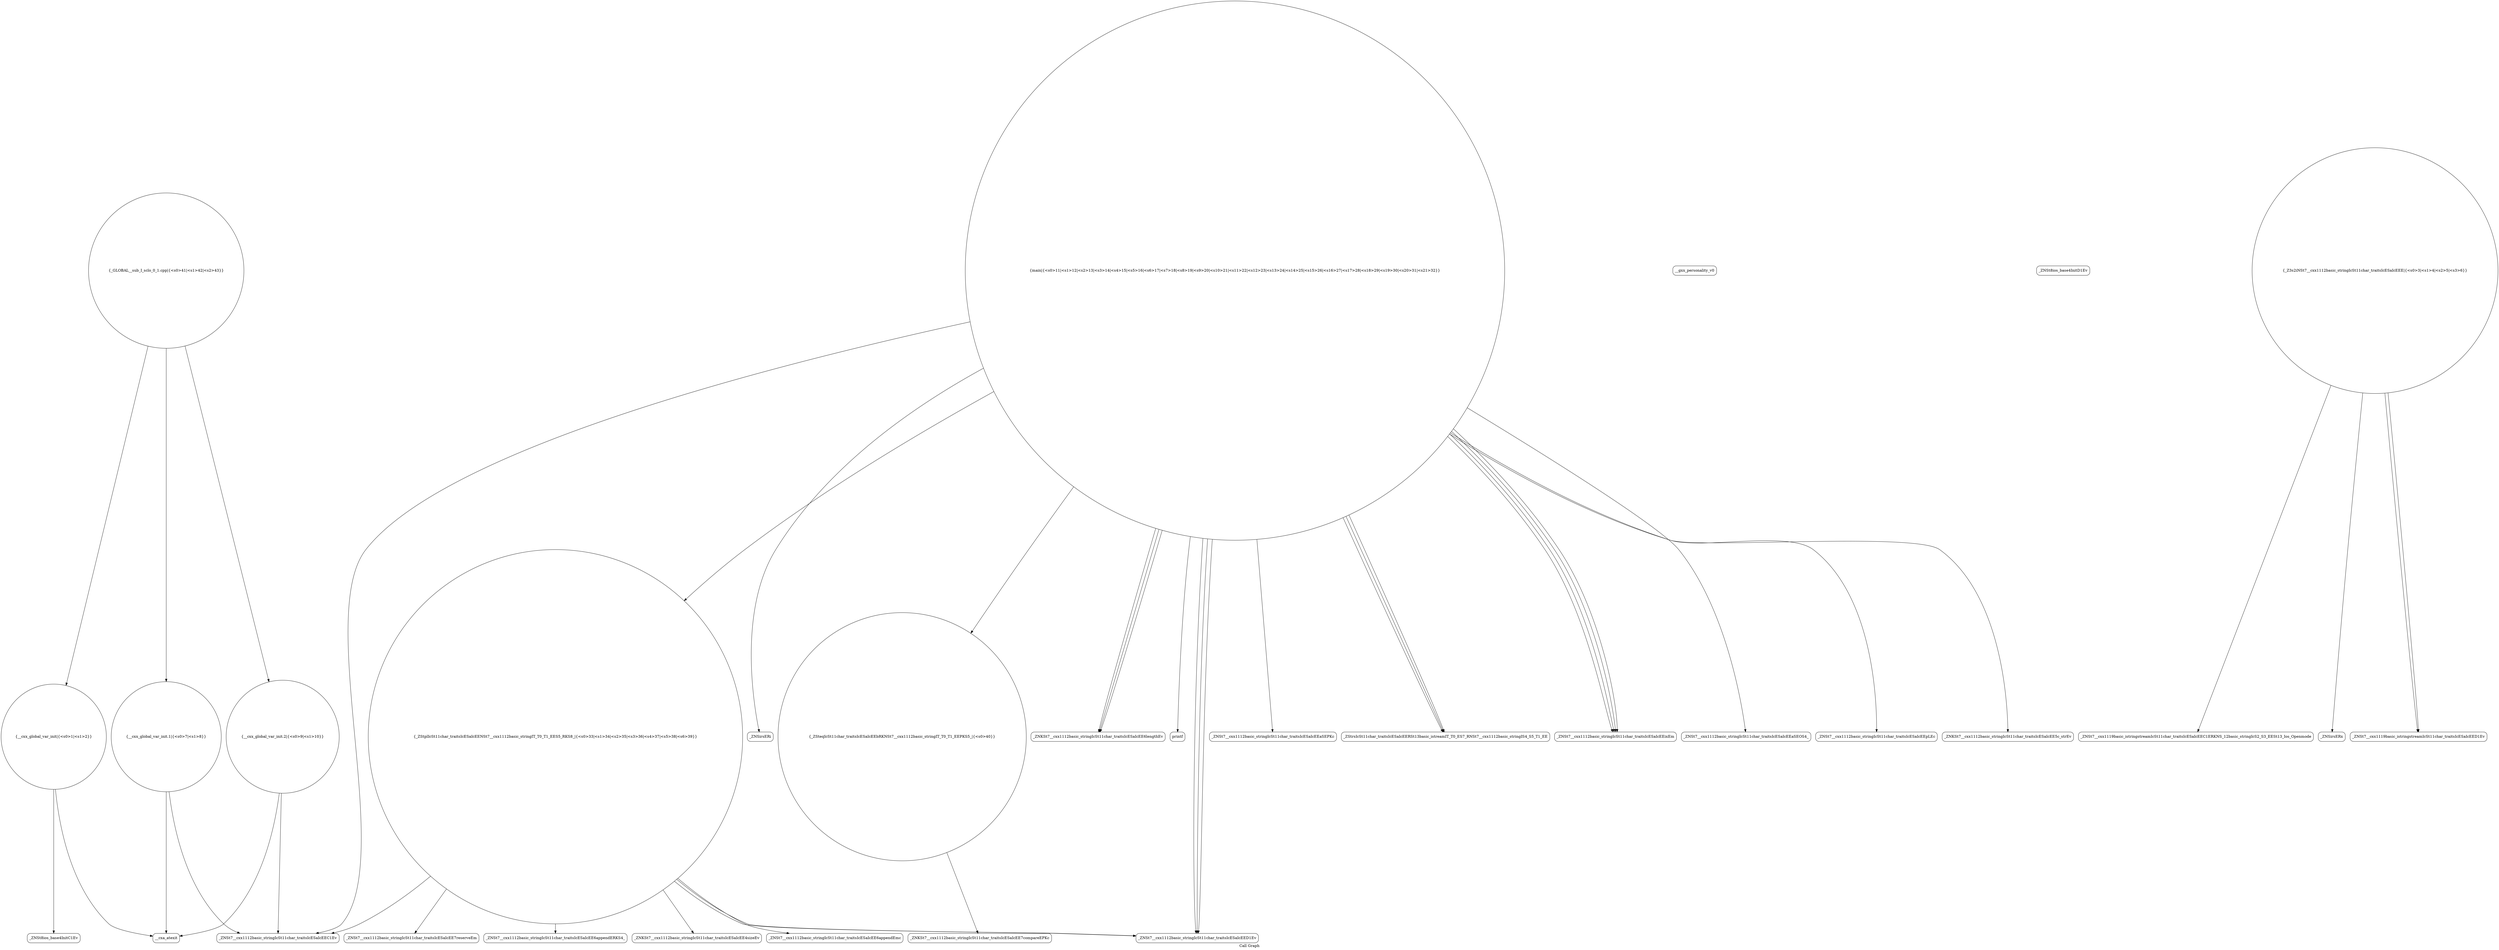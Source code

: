 digraph "Call Graph" {
	label="Call Graph";

	Node0x56418e0d5c40 [shape=record,shape=circle,label="{__cxx_global_var_init|{<s0>1|<s1>2}}"];
	Node0x56418e0d5c40:s0 -> Node0x56418e0d5cc0[color=black];
	Node0x56418e0d5c40:s1 -> Node0x56418e12bc20[color=black];
	Node0x56418e12c7a0 [shape=record,shape=Mrecord,label="{_ZNSt7__cxx1112basic_stringIcSt11char_traitsIcESaIcEE7reserveEm}"];
	Node0x56418e12be20 [shape=record,shape=Mrecord,label="{__gxx_personality_v0}"];
	Node0x56418e12c1a0 [shape=record,shape=Mrecord,label="{_ZNSirsERi}"];
	Node0x56418e12c520 [shape=record,shape=circle,label="{_ZSteqIcSt11char_traitsIcESaIcEEbRKNSt7__cxx1112basic_stringIT_T0_T1_EEPKS5_|{<s0>40}}"];
	Node0x56418e12c520:s0 -> Node0x56418e12c920[color=black];
	Node0x56418e12bba0 [shape=record,shape=Mrecord,label="{_ZNSt8ios_base4InitD1Ev}"];
	Node0x56418e12c8a0 [shape=record,shape=Mrecord,label="{_ZNSt7__cxx1112basic_stringIcSt11char_traitsIcESaIcEE6appendERKS4_}"];
	Node0x56418e12bf20 [shape=record,shape=circle,label="{__cxx_global_var_init.1|{<s0>7|<s1>8}}"];
	Node0x56418e12bf20:s0 -> Node0x56418e12bfa0[color=black];
	Node0x56418e12bf20:s1 -> Node0x56418e12bc20[color=black];
	Node0x56418e12c2a0 [shape=record,shape=Mrecord,label="{_ZNKSt7__cxx1112basic_stringIcSt11char_traitsIcESaIcEE6lengthEv}"];
	Node0x56418e12c620 [shape=record,shape=Mrecord,label="{printf}"];
	Node0x56418e12bca0 [shape=record,shape=circle,label="{_Z3s2iNSt7__cxx1112basic_stringIcSt11char_traitsIcESaIcEEE|{<s0>3|<s1>4|<s2>5|<s3>6}}"];
	Node0x56418e12bca0:s0 -> Node0x56418e12bd20[color=black];
	Node0x56418e12bca0:s1 -> Node0x56418e12bda0[color=black];
	Node0x56418e12bca0:s2 -> Node0x56418e12bea0[color=black];
	Node0x56418e12bca0:s3 -> Node0x56418e12bea0[color=black];
	Node0x56418e12c9a0 [shape=record,shape=circle,label="{_GLOBAL__sub_I_sclo_0_1.cpp|{<s0>41|<s1>42|<s2>43}}"];
	Node0x56418e12c9a0:s0 -> Node0x56418e0d5c40[color=black];
	Node0x56418e12c9a0:s1 -> Node0x56418e12bf20[color=black];
	Node0x56418e12c9a0:s2 -> Node0x56418e12c0a0[color=black];
	Node0x56418e12c020 [shape=record,shape=Mrecord,label="{_ZNSt7__cxx1112basic_stringIcSt11char_traitsIcESaIcEED1Ev}"];
	Node0x56418e12c3a0 [shape=record,shape=Mrecord,label="{_ZNSt7__cxx1112basic_stringIcSt11char_traitsIcESaIcEEaSEPKc}"];
	Node0x56418e12c720 [shape=record,shape=Mrecord,label="{_ZNKSt7__cxx1112basic_stringIcSt11char_traitsIcESaIcEE4sizeEv}"];
	Node0x56418e12bda0 [shape=record,shape=Mrecord,label="{_ZNSirsERx}"];
	Node0x56418e12c120 [shape=record,shape=circle,label="{main|{<s0>11|<s1>12|<s2>13|<s3>14|<s4>15|<s5>16|<s6>17|<s7>18|<s8>19|<s9>20|<s10>21|<s11>22|<s12>23|<s13>24|<s14>25|<s15>26|<s16>27|<s17>28|<s18>29|<s19>30|<s20>31|<s21>32}}"];
	Node0x56418e12c120:s0 -> Node0x56418e12c1a0[color=black];
	Node0x56418e12c120:s1 -> Node0x56418e12bfa0[color=black];
	Node0x56418e12c120:s2 -> Node0x56418e12c220[color=black];
	Node0x56418e12c120:s3 -> Node0x56418e12c220[color=black];
	Node0x56418e12c120:s4 -> Node0x56418e12c220[color=black];
	Node0x56418e12c120:s5 -> Node0x56418e12c2a0[color=black];
	Node0x56418e12c120:s6 -> Node0x56418e12c2a0[color=black];
	Node0x56418e12c120:s7 -> Node0x56418e12c2a0[color=black];
	Node0x56418e12c120:s8 -> Node0x56418e12c320[color=black];
	Node0x56418e12c120:s9 -> Node0x56418e12c320[color=black];
	Node0x56418e12c120:s10 -> Node0x56418e12c020[color=black];
	Node0x56418e12c120:s11 -> Node0x56418e12c3a0[color=black];
	Node0x56418e12c120:s12 -> Node0x56418e12c320[color=black];
	Node0x56418e12c120:s13 -> Node0x56418e12c420[color=black];
	Node0x56418e12c120:s14 -> Node0x56418e12c4a0[color=black];
	Node0x56418e12c120:s15 -> Node0x56418e12c020[color=black];
	Node0x56418e12c120:s16 -> Node0x56418e12c520[color=black];
	Node0x56418e12c120:s17 -> Node0x56418e12c320[color=black];
	Node0x56418e12c120:s18 -> Node0x56418e12c5a0[color=black];
	Node0x56418e12c120:s19 -> Node0x56418e12c6a0[color=black];
	Node0x56418e12c120:s20 -> Node0x56418e12c620[color=black];
	Node0x56418e12c120:s21 -> Node0x56418e12c020[color=black];
	Node0x56418e12c4a0 [shape=record,shape=Mrecord,label="{_ZNSt7__cxx1112basic_stringIcSt11char_traitsIcESaIcEEaSEOS4_}"];
	Node0x56418e0d5cc0 [shape=record,shape=Mrecord,label="{_ZNSt8ios_base4InitC1Ev}"];
	Node0x56418e12c820 [shape=record,shape=Mrecord,label="{_ZNSt7__cxx1112basic_stringIcSt11char_traitsIcESaIcEE6appendEmc}"];
	Node0x56418e12bea0 [shape=record,shape=Mrecord,label="{_ZNSt7__cxx1119basic_istringstreamIcSt11char_traitsIcESaIcEED1Ev}"];
	Node0x56418e12c220 [shape=record,shape=Mrecord,label="{_ZStrsIcSt11char_traitsIcESaIcEERSt13basic_istreamIT_T0_ES7_RNSt7__cxx1112basic_stringIS4_S5_T1_EE}"];
	Node0x56418e12c5a0 [shape=record,shape=Mrecord,label="{_ZNSt7__cxx1112basic_stringIcSt11char_traitsIcESaIcEEpLEc}"];
	Node0x56418e12bc20 [shape=record,shape=Mrecord,label="{__cxa_atexit}"];
	Node0x56418e12c920 [shape=record,shape=Mrecord,label="{_ZNKSt7__cxx1112basic_stringIcSt11char_traitsIcESaIcEE7compareEPKc}"];
	Node0x56418e12bfa0 [shape=record,shape=Mrecord,label="{_ZNSt7__cxx1112basic_stringIcSt11char_traitsIcESaIcEEC1Ev}"];
	Node0x56418e12c320 [shape=record,shape=Mrecord,label="{_ZNSt7__cxx1112basic_stringIcSt11char_traitsIcESaIcEEixEm}"];
	Node0x56418e12c6a0 [shape=record,shape=Mrecord,label="{_ZNKSt7__cxx1112basic_stringIcSt11char_traitsIcESaIcEE5c_strEv}"];
	Node0x56418e12bd20 [shape=record,shape=Mrecord,label="{_ZNSt7__cxx1119basic_istringstreamIcSt11char_traitsIcESaIcEEC1ERKNS_12basic_stringIcS2_S3_EESt13_Ios_Openmode}"];
	Node0x56418e12c0a0 [shape=record,shape=circle,label="{__cxx_global_var_init.2|{<s0>9|<s1>10}}"];
	Node0x56418e12c0a0:s0 -> Node0x56418e12bfa0[color=black];
	Node0x56418e12c0a0:s1 -> Node0x56418e12bc20[color=black];
	Node0x56418e12c420 [shape=record,shape=circle,label="{_ZStplIcSt11char_traitsIcESaIcEENSt7__cxx1112basic_stringIT_T0_T1_EES5_RKS8_|{<s0>33|<s1>34|<s2>35|<s3>36|<s4>37|<s5>38|<s6>39}}"];
	Node0x56418e12c420:s0 -> Node0x56418e12bfa0[color=black];
	Node0x56418e12c420:s1 -> Node0x56418e12c720[color=black];
	Node0x56418e12c420:s2 -> Node0x56418e12c7a0[color=black];
	Node0x56418e12c420:s3 -> Node0x56418e12c820[color=black];
	Node0x56418e12c420:s4 -> Node0x56418e12c8a0[color=black];
	Node0x56418e12c420:s5 -> Node0x56418e12c020[color=black];
	Node0x56418e12c420:s6 -> Node0x56418e12c020[color=black];
}
